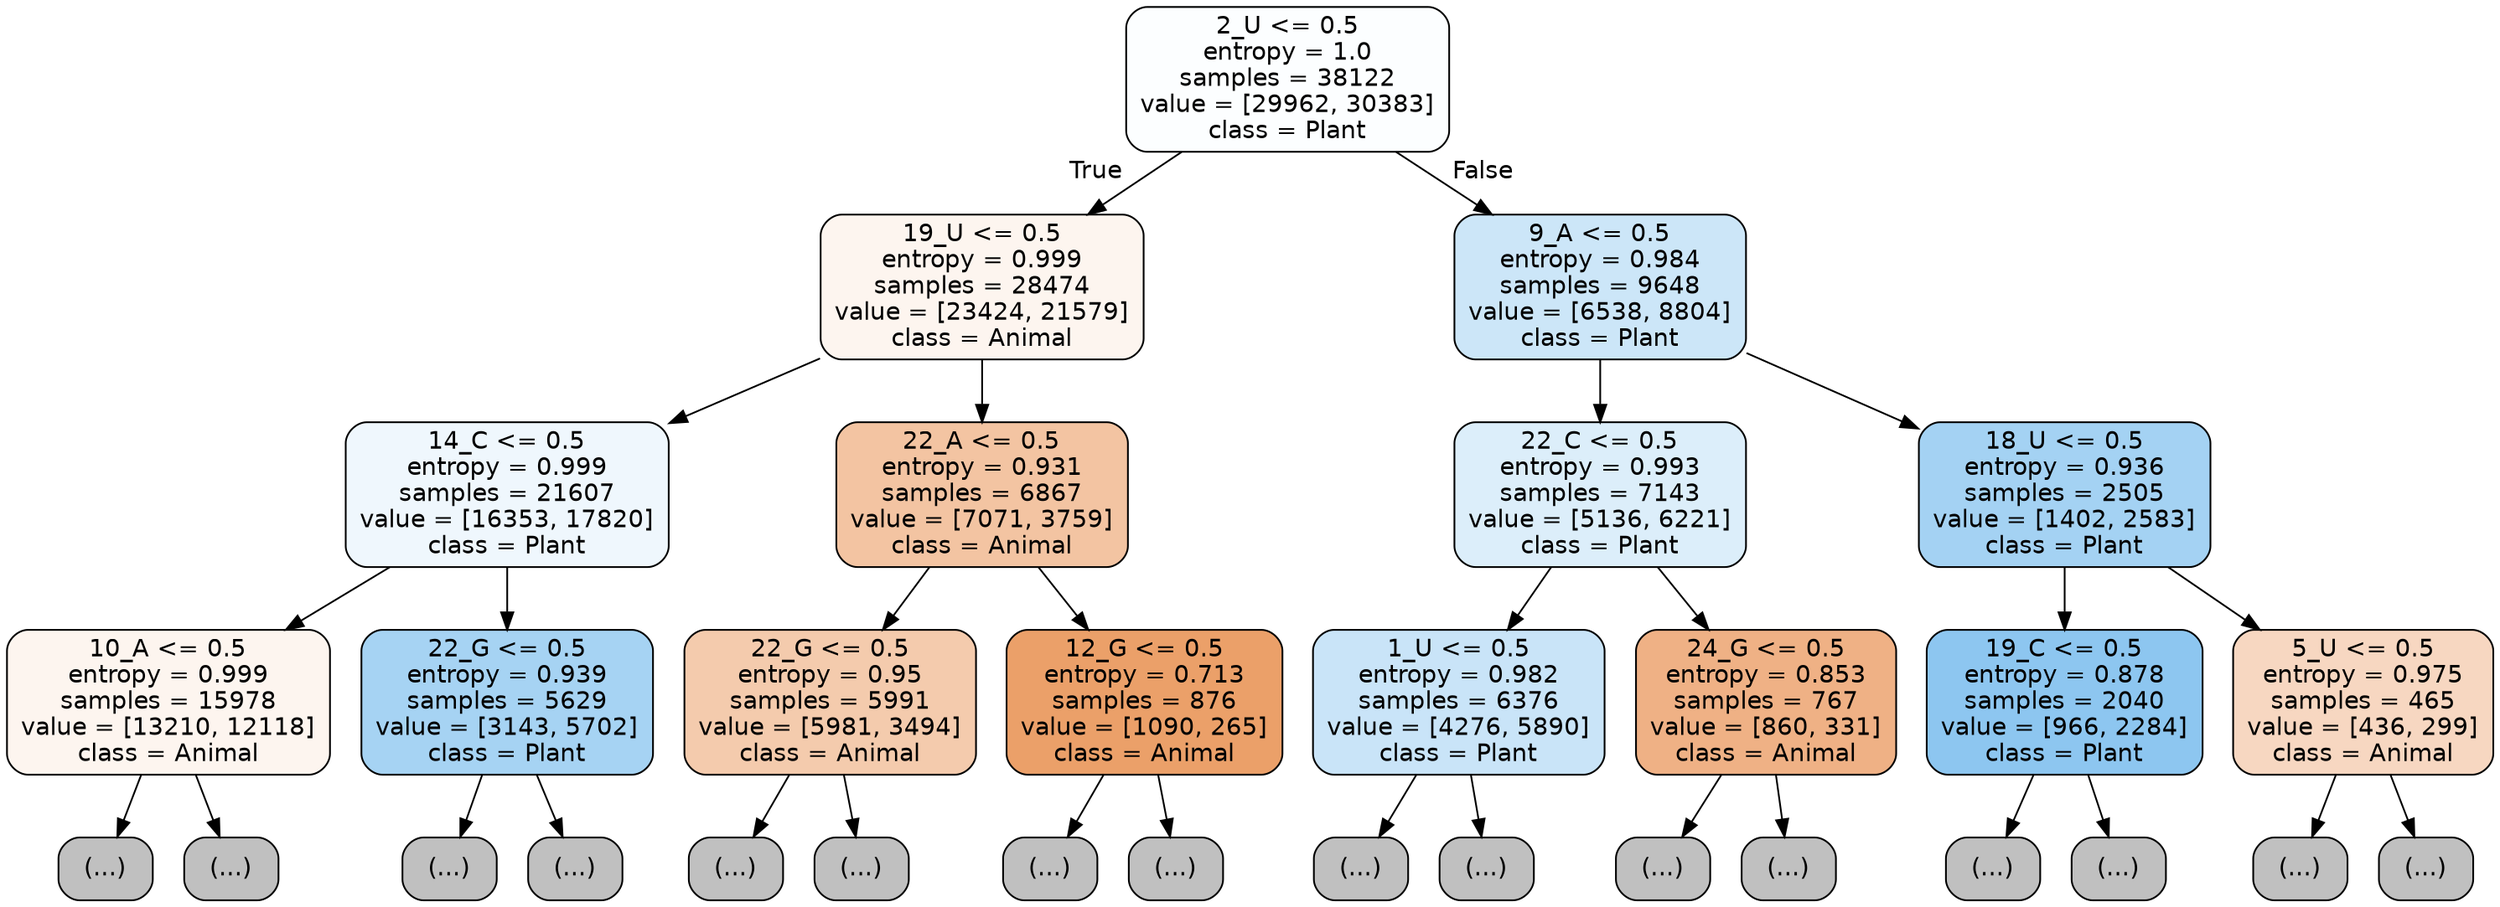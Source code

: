 digraph Tree {
node [shape=box, style="filled, rounded", color="black", fontname="helvetica"] ;
edge [fontname="helvetica"] ;
0 [label="2_U <= 0.5\nentropy = 1.0\nsamples = 38122\nvalue = [29962, 30383]\nclass = Plant", fillcolor="#fcfeff"] ;
1 [label="19_U <= 0.5\nentropy = 0.999\nsamples = 28474\nvalue = [23424, 21579]\nclass = Animal", fillcolor="#fdf5ef"] ;
0 -> 1 [labeldistance=2.5, labelangle=45, headlabel="True"] ;
2 [label="14_C <= 0.5\nentropy = 0.999\nsamples = 21607\nvalue = [16353, 17820]\nclass = Plant", fillcolor="#eff7fd"] ;
1 -> 2 ;
3 [label="10_A <= 0.5\nentropy = 0.999\nsamples = 15978\nvalue = [13210, 12118]\nclass = Animal", fillcolor="#fdf5ef"] ;
2 -> 3 ;
4 [label="(...)", fillcolor="#C0C0C0"] ;
3 -> 4 ;
5609 [label="(...)", fillcolor="#C0C0C0"] ;
3 -> 5609 ;
7350 [label="22_G <= 0.5\nentropy = 0.939\nsamples = 5629\nvalue = [3143, 5702]\nclass = Plant", fillcolor="#a6d3f3"] ;
2 -> 7350 ;
7351 [label="(...)", fillcolor="#C0C0C0"] ;
7350 -> 7351 ;
9046 [label="(...)", fillcolor="#C0C0C0"] ;
7350 -> 9046 ;
9253 [label="22_A <= 0.5\nentropy = 0.931\nsamples = 6867\nvalue = [7071, 3759]\nclass = Animal", fillcolor="#f3c4a2"] ;
1 -> 9253 ;
9254 [label="22_G <= 0.5\nentropy = 0.95\nsamples = 5991\nvalue = [5981, 3494]\nclass = Animal", fillcolor="#f4cbad"] ;
9253 -> 9254 ;
9255 [label="(...)", fillcolor="#C0C0C0"] ;
9254 -> 9255 ;
11798 [label="(...)", fillcolor="#C0C0C0"] ;
9254 -> 11798 ;
12175 [label="12_G <= 0.5\nentropy = 0.713\nsamples = 876\nvalue = [1090, 265]\nclass = Animal", fillcolor="#eba069"] ;
9253 -> 12175 ;
12176 [label="(...)", fillcolor="#C0C0C0"] ;
12175 -> 12176 ;
12491 [label="(...)", fillcolor="#C0C0C0"] ;
12175 -> 12491 ;
12558 [label="9_A <= 0.5\nentropy = 0.984\nsamples = 9648\nvalue = [6538, 8804]\nclass = Plant", fillcolor="#cce6f8"] ;
0 -> 12558 [labeldistance=2.5, labelangle=-45, headlabel="False"] ;
12559 [label="22_C <= 0.5\nentropy = 0.993\nsamples = 7143\nvalue = [5136, 6221]\nclass = Plant", fillcolor="#dceefa"] ;
12558 -> 12559 ;
12560 [label="1_U <= 0.5\nentropy = 0.982\nsamples = 6376\nvalue = [4276, 5890]\nclass = Plant", fillcolor="#c9e4f8"] ;
12559 -> 12560 ;
12561 [label="(...)", fillcolor="#C0C0C0"] ;
12560 -> 12561 ;
14210 [label="(...)", fillcolor="#C0C0C0"] ;
12560 -> 14210 ;
15465 [label="24_G <= 0.5\nentropy = 0.853\nsamples = 767\nvalue = [860, 331]\nclass = Animal", fillcolor="#efb185"] ;
12559 -> 15465 ;
15466 [label="(...)", fillcolor="#C0C0C0"] ;
15465 -> 15466 ;
15837 [label="(...)", fillcolor="#C0C0C0"] ;
15465 -> 15837 ;
15864 [label="18_U <= 0.5\nentropy = 0.936\nsamples = 2505\nvalue = [1402, 2583]\nclass = Plant", fillcolor="#a4d2f3"] ;
12558 -> 15864 ;
15865 [label="19_C <= 0.5\nentropy = 0.878\nsamples = 2040\nvalue = [966, 2284]\nclass = Plant", fillcolor="#8dc6f0"] ;
15864 -> 15865 ;
15866 [label="(...)", fillcolor="#C0C0C0"] ;
15865 -> 15866 ;
16509 [label="(...)", fillcolor="#C0C0C0"] ;
15865 -> 16509 ;
16696 [label="5_U <= 0.5\nentropy = 0.975\nsamples = 465\nvalue = [436, 299]\nclass = Animal", fillcolor="#f7d7c1"] ;
15864 -> 16696 ;
16697 [label="(...)", fillcolor="#C0C0C0"] ;
16696 -> 16697 ;
16882 [label="(...)", fillcolor="#C0C0C0"] ;
16696 -> 16882 ;
}